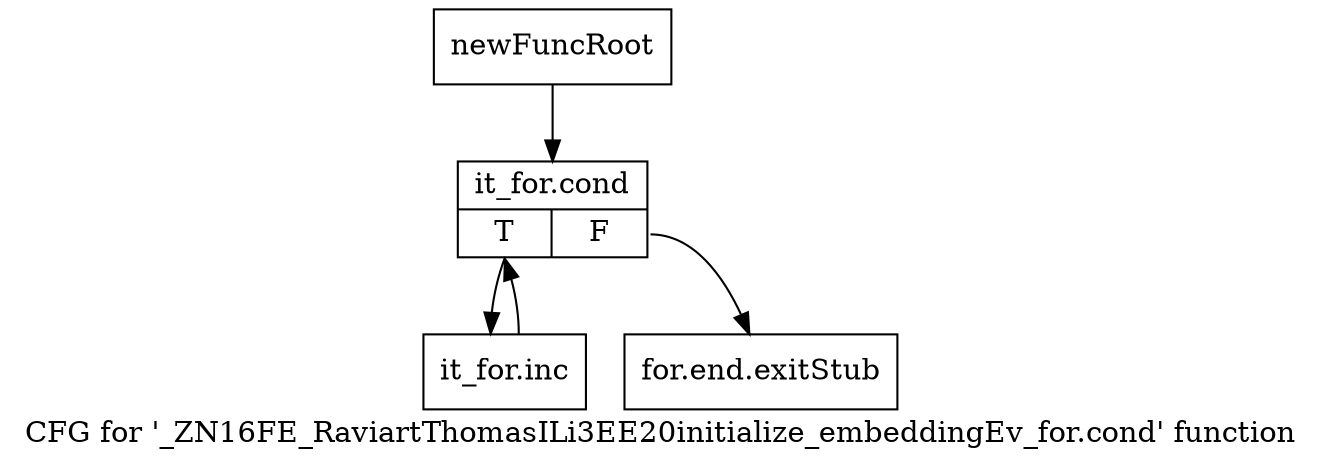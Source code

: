 digraph "CFG for '_ZN16FE_RaviartThomasILi3EE20initialize_embeddingEv_for.cond' function" {
	label="CFG for '_ZN16FE_RaviartThomasILi3EE20initialize_embeddingEv_for.cond' function";

	Node0x9137210 [shape=record,label="{newFuncRoot}"];
	Node0x9137210 -> Node0x91372b0;
	Node0x9137260 [shape=record,label="{for.end.exitStub}"];
	Node0x91372b0 [shape=record,label="{it_for.cond|{<s0>T|<s1>F}}"];
	Node0x91372b0:s0 -> Node0x9137300;
	Node0x91372b0:s1 -> Node0x9137260;
	Node0x9137300 [shape=record,label="{it_for.inc}"];
	Node0x9137300 -> Node0x91372b0;
}
